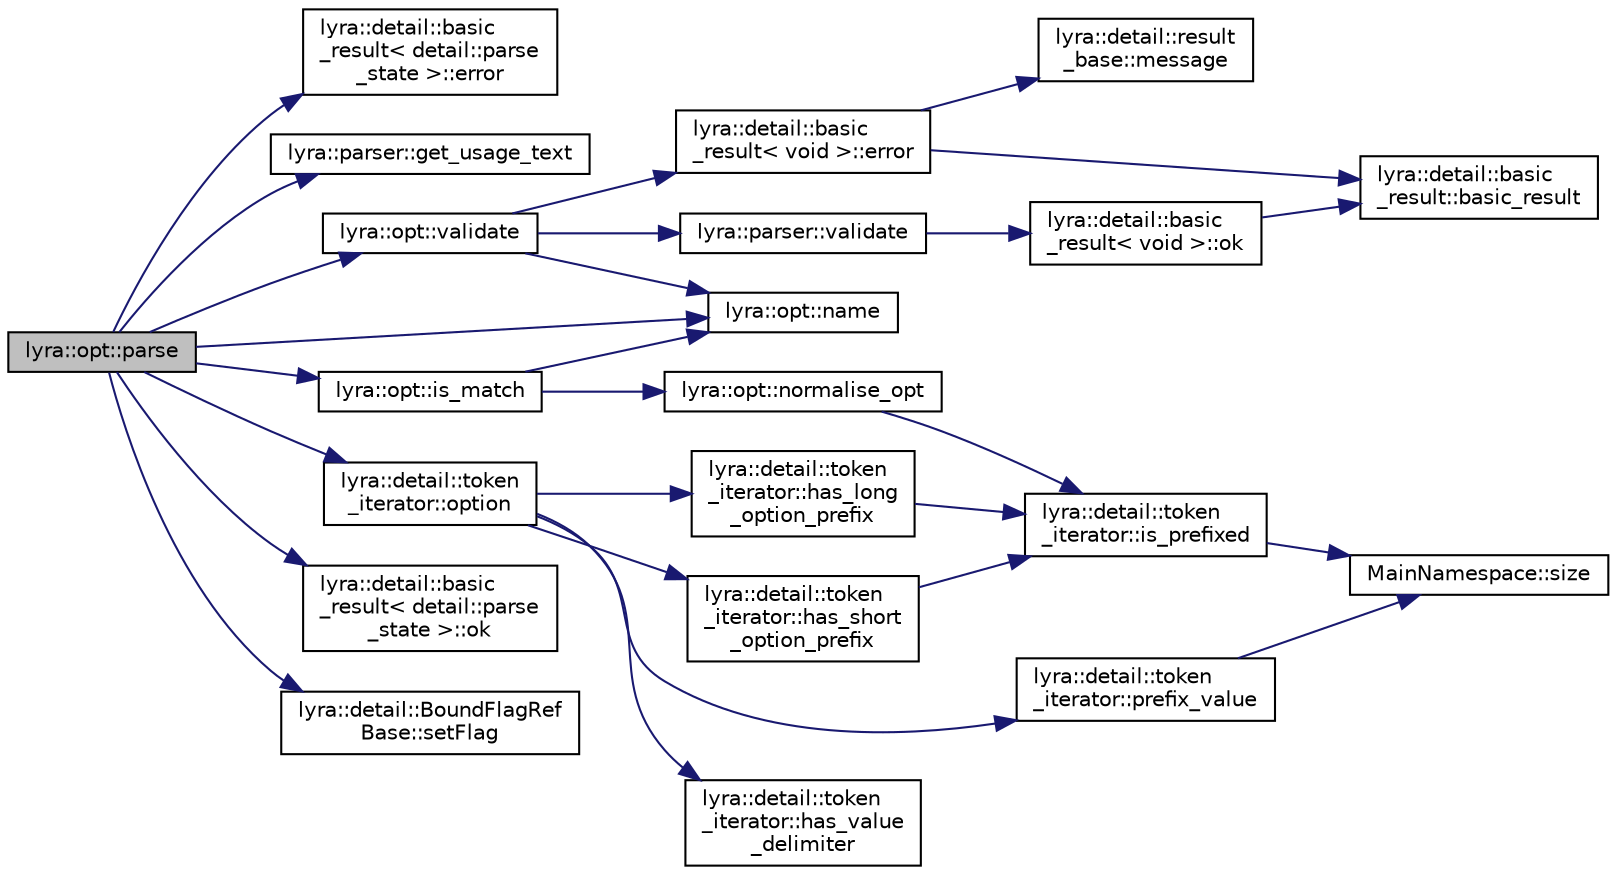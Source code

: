 digraph "lyra::opt::parse"
{
 // INTERACTIVE_SVG=YES
 // LATEX_PDF_SIZE
  edge [fontname="Helvetica",fontsize="10",labelfontname="Helvetica",labelfontsize="10"];
  node [fontname="Helvetica",fontsize="10",shape=record];
  rankdir="LR";
  Node1 [label="lyra::opt::parse",height=0.2,width=0.4,color="black", fillcolor="grey75", style="filled", fontcolor="black",tooltip=" "];
  Node1 -> Node2 [color="midnightblue",fontsize="10",style="solid",fontname="Helvetica"];
  Node2 [label="lyra::detail::basic\l_result\< detail::parse\l_state \>::error",height=0.2,width=0.4,color="black", fillcolor="white", style="filled",URL="$classlyra_1_1detail_1_1basic__result.html#ae878693d416cc48943171ab4187f5719",tooltip=" "];
  Node1 -> Node3 [color="midnightblue",fontsize="10",style="solid",fontname="Helvetica"];
  Node3 [label="lyra::parser::get_usage_text",height=0.2,width=0.4,color="black", fillcolor="white", style="filled",URL="$classlyra_1_1parser.html#a59a2a42cea85955a811279a463777b9d",tooltip=" "];
  Node1 -> Node4 [color="midnightblue",fontsize="10",style="solid",fontname="Helvetica"];
  Node4 [label="lyra::opt::is_match",height=0.2,width=0.4,color="black", fillcolor="white", style="filled",URL="$classlyra_1_1opt.html#ae2b0df0a8a61ea576348d56479530ffb",tooltip=" "];
  Node4 -> Node5 [color="midnightblue",fontsize="10",style="solid",fontname="Helvetica"];
  Node5 [label="lyra::opt::name",height=0.2,width=0.4,color="black", fillcolor="white", style="filled",URL="$classlyra_1_1opt.html#a462257fd2b66731a3b8513136dc34e0c",tooltip=" "];
  Node4 -> Node6 [color="midnightblue",fontsize="10",style="solid",fontname="Helvetica"];
  Node6 [label="lyra::opt::normalise_opt",height=0.2,width=0.4,color="black", fillcolor="white", style="filled",URL="$classlyra_1_1opt.html#a7fca6b73465a8e266ced413fbed375aa",tooltip=" "];
  Node6 -> Node7 [color="midnightblue",fontsize="10",style="solid",fontname="Helvetica"];
  Node7 [label="lyra::detail::token\l_iterator::is_prefixed",height=0.2,width=0.4,color="black", fillcolor="white", style="filled",URL="$classlyra_1_1detail_1_1token__iterator.html#a3f0301c7bb2bfe10f71739a26f9af219",tooltip=" "];
  Node7 -> Node8 [color="midnightblue",fontsize="10",style="solid",fontname="Helvetica"];
  Node8 [label="MainNamespace::size",height=0.2,width=0.4,color="black", fillcolor="white", style="filled",URL="$namespace_main_namespace.html#a8104aa37d7d31758ac725060a96f07d9",tooltip=" "];
  Node1 -> Node5 [color="midnightblue",fontsize="10",style="solid",fontname="Helvetica"];
  Node1 -> Node9 [color="midnightblue",fontsize="10",style="solid",fontname="Helvetica"];
  Node9 [label="lyra::detail::basic\l_result\< detail::parse\l_state \>::ok",height=0.2,width=0.4,color="black", fillcolor="white", style="filled",URL="$classlyra_1_1detail_1_1basic__result.html#aee577409a431e215136ffc0764e5432b",tooltip=" "];
  Node1 -> Node10 [color="midnightblue",fontsize="10",style="solid",fontname="Helvetica"];
  Node10 [label="lyra::detail::token\l_iterator::option",height=0.2,width=0.4,color="black", fillcolor="white", style="filled",URL="$classlyra_1_1detail_1_1token__iterator.html#a7e4904a6b3beafa1280358cdd6002353",tooltip=" "];
  Node10 -> Node11 [color="midnightblue",fontsize="10",style="solid",fontname="Helvetica"];
  Node11 [label="lyra::detail::token\l_iterator::has_long\l_option_prefix",height=0.2,width=0.4,color="black", fillcolor="white", style="filled",URL="$classlyra_1_1detail_1_1token__iterator.html#a8006318eb718713b45bd0c7064d3e87f",tooltip=" "];
  Node11 -> Node7 [color="midnightblue",fontsize="10",style="solid",fontname="Helvetica"];
  Node10 -> Node12 [color="midnightblue",fontsize="10",style="solid",fontname="Helvetica"];
  Node12 [label="lyra::detail::token\l_iterator::has_short\l_option_prefix",height=0.2,width=0.4,color="black", fillcolor="white", style="filled",URL="$classlyra_1_1detail_1_1token__iterator.html#a368b12d3ecc2c462c24e1d8723ce5f4f",tooltip=" "];
  Node12 -> Node7 [color="midnightblue",fontsize="10",style="solid",fontname="Helvetica"];
  Node10 -> Node13 [color="midnightblue",fontsize="10",style="solid",fontname="Helvetica"];
  Node13 [label="lyra::detail::token\l_iterator::has_value\l_delimiter",height=0.2,width=0.4,color="black", fillcolor="white", style="filled",URL="$classlyra_1_1detail_1_1token__iterator.html#adc46ba6c523a1633f29e0b4d5d46b591",tooltip=" "];
  Node10 -> Node14 [color="midnightblue",fontsize="10",style="solid",fontname="Helvetica"];
  Node14 [label="lyra::detail::token\l_iterator::prefix_value",height=0.2,width=0.4,color="black", fillcolor="white", style="filled",URL="$classlyra_1_1detail_1_1token__iterator.html#a4b9804103166e371b0adadc84ff9368d",tooltip=" "];
  Node14 -> Node8 [color="midnightblue",fontsize="10",style="solid",fontname="Helvetica"];
  Node1 -> Node15 [color="midnightblue",fontsize="10",style="solid",fontname="Helvetica"];
  Node15 [label="lyra::detail::BoundFlagRef\lBase::setFlag",height=0.2,width=0.4,color="black", fillcolor="white", style="filled",URL="$structlyra_1_1detail_1_1_bound_flag_ref_base.html#a2cab809daf214a8c05d91933913953b3",tooltip=" "];
  Node1 -> Node16 [color="midnightblue",fontsize="10",style="solid",fontname="Helvetica"];
  Node16 [label="lyra::opt::validate",height=0.2,width=0.4,color="black", fillcolor="white", style="filled",URL="$classlyra_1_1opt.html#afba3580e48226cae8006040e2cab8804",tooltip=" "];
  Node16 -> Node17 [color="midnightblue",fontsize="10",style="solid",fontname="Helvetica"];
  Node17 [label="lyra::detail::basic\l_result\< void \>::error",height=0.2,width=0.4,color="black", fillcolor="white", style="filled",URL="$classlyra_1_1detail_1_1basic__result_3_01void_01_4.html#a5fab8869361e6299ed3f41ac690c050c",tooltip=" "];
  Node17 -> Node18 [color="midnightblue",fontsize="10",style="solid",fontname="Helvetica"];
  Node18 [label="lyra::detail::basic\l_result::basic_result",height=0.2,width=0.4,color="black", fillcolor="white", style="filled",URL="$classlyra_1_1detail_1_1basic__result.html#a2a6448a9babcc3d583edff8f13e076b9",tooltip=" "];
  Node17 -> Node19 [color="midnightblue",fontsize="10",style="solid",fontname="Helvetica"];
  Node19 [label="lyra::detail::result\l_base::message",height=0.2,width=0.4,color="black", fillcolor="white", style="filled",URL="$classlyra_1_1detail_1_1result__base.html#af2039c056e3c27fd5efa1542bd7167be",tooltip=" "];
  Node16 -> Node5 [color="midnightblue",fontsize="10",style="solid",fontname="Helvetica"];
  Node16 -> Node20 [color="midnightblue",fontsize="10",style="solid",fontname="Helvetica"];
  Node20 [label="lyra::parser::validate",height=0.2,width=0.4,color="black", fillcolor="white", style="filled",URL="$classlyra_1_1parser.html#ab9d9c5b96021198e37bb80f2df888f71",tooltip=" "];
  Node20 -> Node21 [color="midnightblue",fontsize="10",style="solid",fontname="Helvetica"];
  Node21 [label="lyra::detail::basic\l_result\< void \>::ok",height=0.2,width=0.4,color="black", fillcolor="white", style="filled",URL="$classlyra_1_1detail_1_1basic__result_3_01void_01_4.html#a3a596bcb3b08ecd14c8580a10f33a051",tooltip=" "];
  Node21 -> Node18 [color="midnightblue",fontsize="10",style="solid",fontname="Helvetica"];
}
